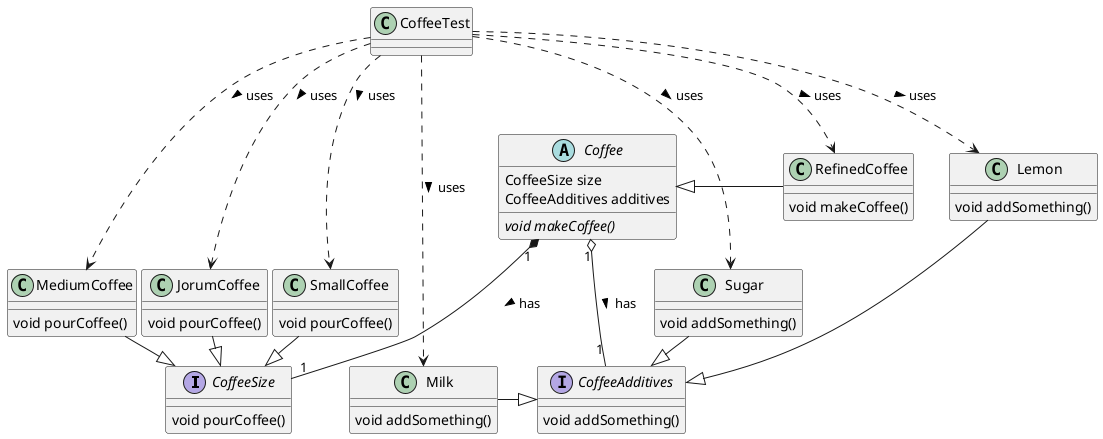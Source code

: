 @startuml

' 抽象
interface CoffeeSize {
    void pourCoffee()
}

class JorumCoffee {
    void pourCoffee()
}

class MediumCoffee {
    void pourCoffee()
}

class SmallCoffee {
    void pourCoffee()
}

' 实现
interface CoffeeAdditives {
    void addSomething()
}

class Milk {
    void addSomething()
}

class Sugar {
    void addSomething()
}

class Lemon {
    void addSomething()
}

' 抽象与实现之间的桥梁
abstract class Coffee {
    {field} CoffeeSize size
    {field} CoffeeAdditives additives
    {abstract} void makeCoffee()
}

' 细化的抽象
class RefinedCoffee {
    void makeCoffee()
}

' 测试类
class CoffeeTest {
}

' 泛化关系
JorumCoffee -|> CoffeeSize
MediumCoffee -|> CoffeeSize
SmallCoffee -|> CoffeeSize

Milk -|> CoffeeAdditives
Sugar -|> CoffeeAdditives
Lemon -|> CoffeeAdditives

RefinedCoffee -|> Coffee

' 关联关系
Coffee "1" *-- "1" CoffeeSize : has >
Coffee "1" o-- "1" CoffeeAdditives : has >

' 依赖关系
CoffeeTest ..> RefinedCoffee : uses >
CoffeeTest ..> JorumCoffee : uses >
CoffeeTest ..> MediumCoffee : uses >
CoffeeTest ..> SmallCoffee : uses >
CoffeeTest ..> Milk : uses >
CoffeeTest ..> Sugar : uses >
CoffeeTest ..> Lemon : uses >

@enduml
